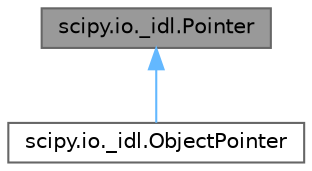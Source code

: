 digraph "scipy.io._idl.Pointer"
{
 // LATEX_PDF_SIZE
  bgcolor="transparent";
  edge [fontname=Helvetica,fontsize=10,labelfontname=Helvetica,labelfontsize=10];
  node [fontname=Helvetica,fontsize=10,shape=box,height=0.2,width=0.4];
  Node1 [id="Node000001",label="scipy.io._idl.Pointer",height=0.2,width=0.4,color="gray40", fillcolor="grey60", style="filled", fontcolor="black",tooltip=" "];
  Node1 -> Node2 [id="edge1_Node000001_Node000002",dir="back",color="steelblue1",style="solid",tooltip=" "];
  Node2 [id="Node000002",label="scipy.io._idl.ObjectPointer",height=0.2,width=0.4,color="gray40", fillcolor="white", style="filled",URL="$d2/d7c/classscipy_1_1io_1_1__idl_1_1ObjectPointer.html",tooltip=" "];
}
